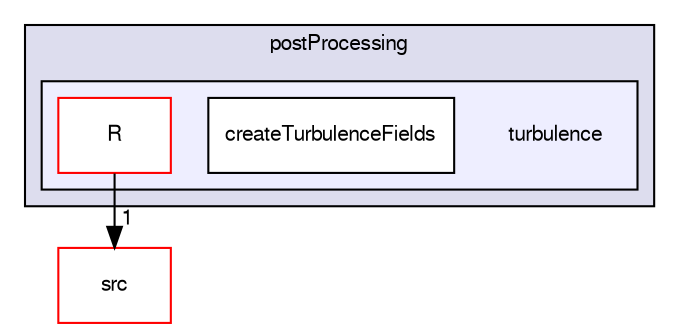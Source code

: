 digraph "applications/utilities/postProcessing/turbulence" {
  bgcolor=transparent;
  compound=true
  node [ fontsize="10", fontname="FreeSans"];
  edge [ labelfontsize="10", labelfontname="FreeSans"];
  subgraph clusterdir_b0c2b0d6e5b08bdff054b28f26ba51e7 {
    graph [ bgcolor="#ddddee", pencolor="black", label="postProcessing" fontname="FreeSans", fontsize="10", URL="dir_b0c2b0d6e5b08bdff054b28f26ba51e7.html"]
  subgraph clusterdir_efa815437fc2dd6547097aa5d76505dd {
    graph [ bgcolor="#eeeeff", pencolor="black", label="" URL="dir_efa815437fc2dd6547097aa5d76505dd.html"];
    dir_efa815437fc2dd6547097aa5d76505dd [shape=plaintext label="turbulence"];
    dir_3629f79d7b62c884a854de9e2ae0e17f [shape=box label="createTurbulenceFields" color="black" fillcolor="white" style="filled" URL="dir_3629f79d7b62c884a854de9e2ae0e17f.html"];
    dir_1a5f698d2a7b78d24aae088aa51f6743 [shape=box label="R" color="red" fillcolor="white" style="filled" URL="dir_1a5f698d2a7b78d24aae088aa51f6743.html"];
  }
  }
  dir_68267d1309a1af8e8297ef4c3efbcdba [shape=box label="src" color="red" URL="dir_68267d1309a1af8e8297ef4c3efbcdba.html"];
  dir_1a5f698d2a7b78d24aae088aa51f6743->dir_68267d1309a1af8e8297ef4c3efbcdba [headlabel="1", labeldistance=1.5 headhref="dir_000514_000577.html"];
}
